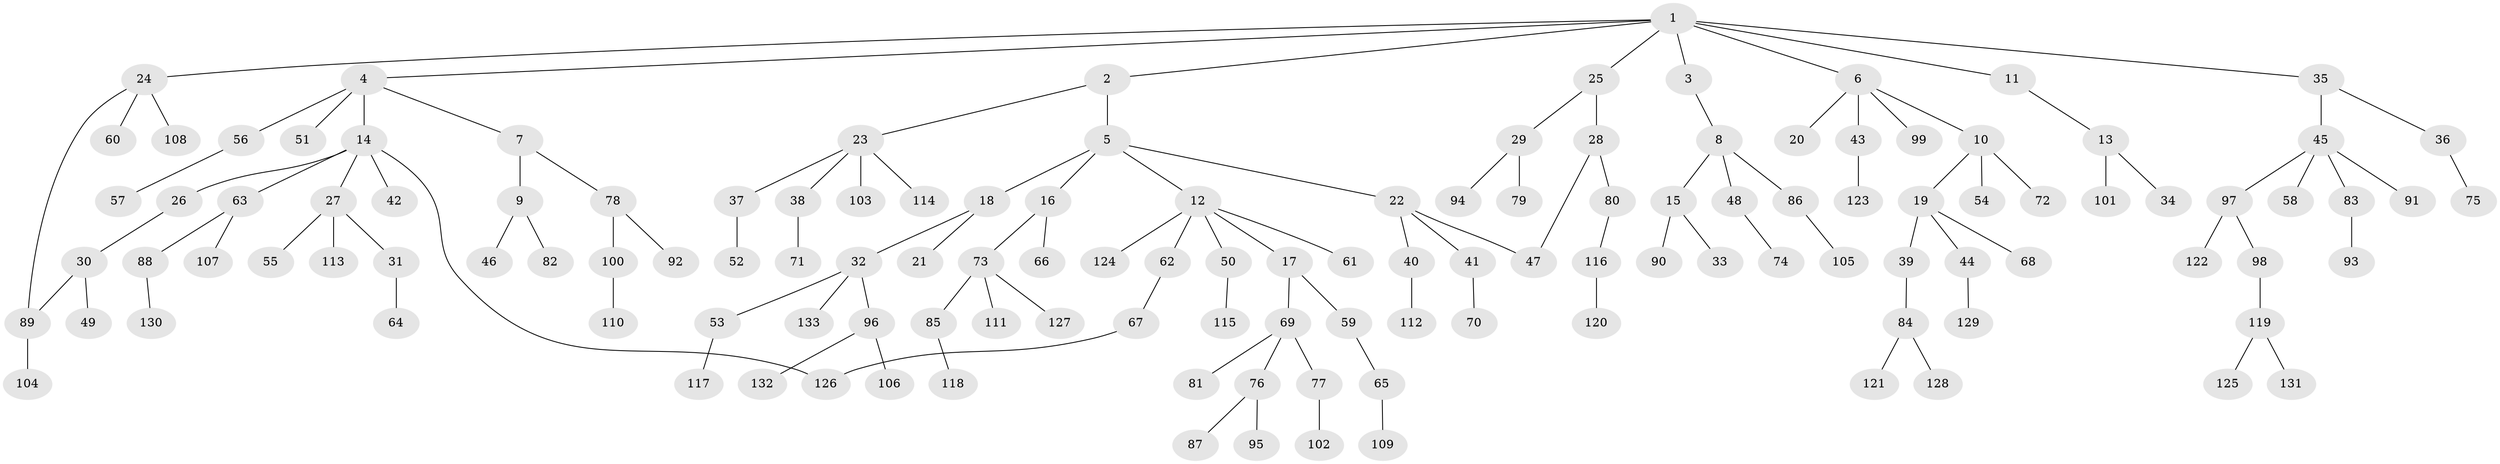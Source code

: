 // Generated by graph-tools (version 1.1) at 2025/41/03/09/25 04:41:53]
// undirected, 133 vertices, 135 edges
graph export_dot {
graph [start="1"]
  node [color=gray90,style=filled];
  1;
  2;
  3;
  4;
  5;
  6;
  7;
  8;
  9;
  10;
  11;
  12;
  13;
  14;
  15;
  16;
  17;
  18;
  19;
  20;
  21;
  22;
  23;
  24;
  25;
  26;
  27;
  28;
  29;
  30;
  31;
  32;
  33;
  34;
  35;
  36;
  37;
  38;
  39;
  40;
  41;
  42;
  43;
  44;
  45;
  46;
  47;
  48;
  49;
  50;
  51;
  52;
  53;
  54;
  55;
  56;
  57;
  58;
  59;
  60;
  61;
  62;
  63;
  64;
  65;
  66;
  67;
  68;
  69;
  70;
  71;
  72;
  73;
  74;
  75;
  76;
  77;
  78;
  79;
  80;
  81;
  82;
  83;
  84;
  85;
  86;
  87;
  88;
  89;
  90;
  91;
  92;
  93;
  94;
  95;
  96;
  97;
  98;
  99;
  100;
  101;
  102;
  103;
  104;
  105;
  106;
  107;
  108;
  109;
  110;
  111;
  112;
  113;
  114;
  115;
  116;
  117;
  118;
  119;
  120;
  121;
  122;
  123;
  124;
  125;
  126;
  127;
  128;
  129;
  130;
  131;
  132;
  133;
  1 -- 2;
  1 -- 3;
  1 -- 4;
  1 -- 6;
  1 -- 11;
  1 -- 24;
  1 -- 25;
  1 -- 35;
  2 -- 5;
  2 -- 23;
  3 -- 8;
  4 -- 7;
  4 -- 14;
  4 -- 51;
  4 -- 56;
  5 -- 12;
  5 -- 16;
  5 -- 18;
  5 -- 22;
  6 -- 10;
  6 -- 20;
  6 -- 43;
  6 -- 99;
  7 -- 9;
  7 -- 78;
  8 -- 15;
  8 -- 48;
  8 -- 86;
  9 -- 46;
  9 -- 82;
  10 -- 19;
  10 -- 54;
  10 -- 72;
  11 -- 13;
  12 -- 17;
  12 -- 50;
  12 -- 61;
  12 -- 62;
  12 -- 124;
  13 -- 34;
  13 -- 101;
  14 -- 26;
  14 -- 27;
  14 -- 42;
  14 -- 63;
  14 -- 126;
  15 -- 33;
  15 -- 90;
  16 -- 66;
  16 -- 73;
  17 -- 59;
  17 -- 69;
  18 -- 21;
  18 -- 32;
  19 -- 39;
  19 -- 44;
  19 -- 68;
  22 -- 40;
  22 -- 41;
  22 -- 47;
  23 -- 37;
  23 -- 38;
  23 -- 103;
  23 -- 114;
  24 -- 60;
  24 -- 108;
  24 -- 89;
  25 -- 28;
  25 -- 29;
  26 -- 30;
  27 -- 31;
  27 -- 55;
  27 -- 113;
  28 -- 47;
  28 -- 80;
  29 -- 79;
  29 -- 94;
  30 -- 49;
  30 -- 89;
  31 -- 64;
  32 -- 53;
  32 -- 96;
  32 -- 133;
  35 -- 36;
  35 -- 45;
  36 -- 75;
  37 -- 52;
  38 -- 71;
  39 -- 84;
  40 -- 112;
  41 -- 70;
  43 -- 123;
  44 -- 129;
  45 -- 58;
  45 -- 83;
  45 -- 91;
  45 -- 97;
  48 -- 74;
  50 -- 115;
  53 -- 117;
  56 -- 57;
  59 -- 65;
  62 -- 67;
  63 -- 88;
  63 -- 107;
  65 -- 109;
  67 -- 126;
  69 -- 76;
  69 -- 77;
  69 -- 81;
  73 -- 85;
  73 -- 111;
  73 -- 127;
  76 -- 87;
  76 -- 95;
  77 -- 102;
  78 -- 92;
  78 -- 100;
  80 -- 116;
  83 -- 93;
  84 -- 121;
  84 -- 128;
  85 -- 118;
  86 -- 105;
  88 -- 130;
  89 -- 104;
  96 -- 106;
  96 -- 132;
  97 -- 98;
  97 -- 122;
  98 -- 119;
  100 -- 110;
  116 -- 120;
  119 -- 125;
  119 -- 131;
}
